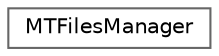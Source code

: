 digraph "Graphical Class Hierarchy"
{
 // LATEX_PDF_SIZE
  bgcolor="transparent";
  edge [fontname=Helvetica,fontsize=10,labelfontname=Helvetica,labelfontsize=10];
  node [fontname=Helvetica,fontsize=10,shape=box,height=0.2,width=0.4];
  rankdir="LR";
  Node0 [id="Node000000",label="MTFilesManager",height=0.2,width=0.4,color="grey40", fillcolor="white", style="filled",URL="$class_m_t_files_manager.html",tooltip=" "];
}
